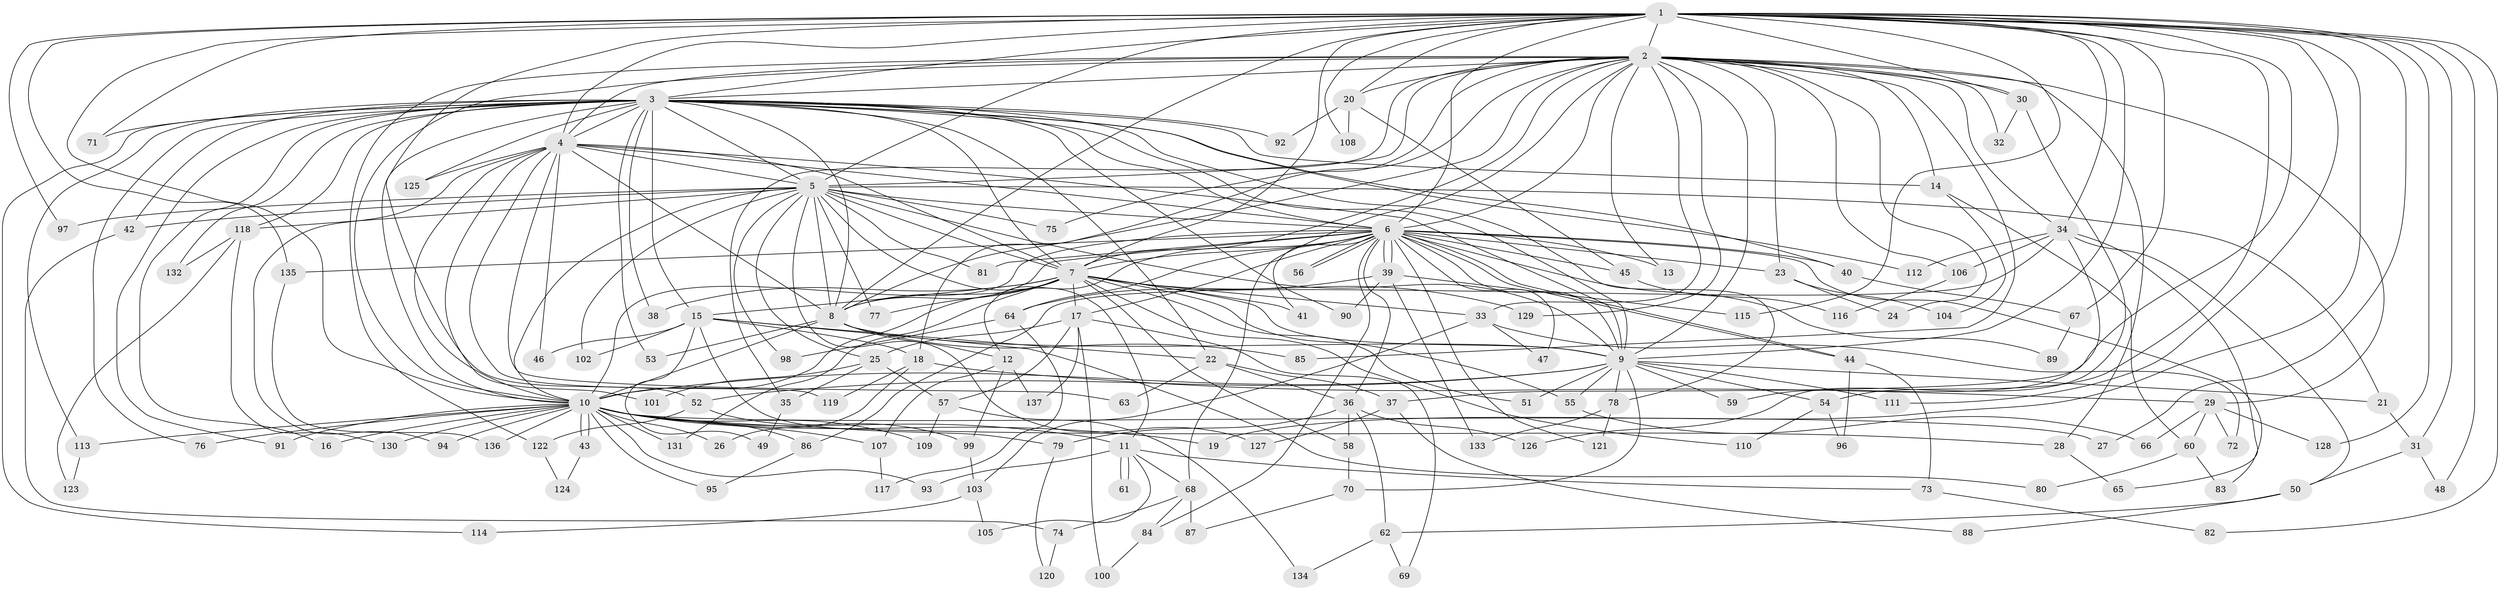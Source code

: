 // coarse degree distribution, {24: 0.012195121951219513, 25: 0.012195121951219513, 29: 0.024390243902439025, 14: 0.012195121951219513, 22: 0.012195121951219513, 35: 0.012195121951219513, 19: 0.012195121951219513, 12: 0.012195121951219513, 18: 0.012195121951219513, 11: 0.012195121951219513, 5: 0.036585365853658534, 2: 0.4634146341463415, 9: 0.024390243902439025, 7: 0.024390243902439025, 10: 0.012195121951219513, 4: 0.13414634146341464, 3: 0.15853658536585366, 6: 0.012195121951219513}
// Generated by graph-tools (version 1.1) at 2025/17/03/04/25 18:17:37]
// undirected, 137 vertices, 299 edges
graph export_dot {
graph [start="1"]
  node [color=gray90,style=filled];
  1;
  2;
  3;
  4;
  5;
  6;
  7;
  8;
  9;
  10;
  11;
  12;
  13;
  14;
  15;
  16;
  17;
  18;
  19;
  20;
  21;
  22;
  23;
  24;
  25;
  26;
  27;
  28;
  29;
  30;
  31;
  32;
  33;
  34;
  35;
  36;
  37;
  38;
  39;
  40;
  41;
  42;
  43;
  44;
  45;
  46;
  47;
  48;
  49;
  50;
  51;
  52;
  53;
  54;
  55;
  56;
  57;
  58;
  59;
  60;
  61;
  62;
  63;
  64;
  65;
  66;
  67;
  68;
  69;
  70;
  71;
  72;
  73;
  74;
  75;
  76;
  77;
  78;
  79;
  80;
  81;
  82;
  83;
  84;
  85;
  86;
  87;
  88;
  89;
  90;
  91;
  92;
  93;
  94;
  95;
  96;
  97;
  98;
  99;
  100;
  101;
  102;
  103;
  104;
  105;
  106;
  107;
  108;
  109;
  110;
  111;
  112;
  113;
  114;
  115;
  116;
  117;
  118;
  119;
  120;
  121;
  122;
  123;
  124;
  125;
  126;
  127;
  128;
  129;
  130;
  131;
  132;
  133;
  134;
  135;
  136;
  137;
  1 -- 2;
  1 -- 3;
  1 -- 4;
  1 -- 5;
  1 -- 6;
  1 -- 7;
  1 -- 8;
  1 -- 9;
  1 -- 10;
  1 -- 19;
  1 -- 20;
  1 -- 27;
  1 -- 30;
  1 -- 31;
  1 -- 34;
  1 -- 37;
  1 -- 48;
  1 -- 52;
  1 -- 54;
  1 -- 67;
  1 -- 71;
  1 -- 82;
  1 -- 97;
  1 -- 108;
  1 -- 111;
  1 -- 115;
  1 -- 128;
  1 -- 135;
  2 -- 3;
  2 -- 4;
  2 -- 5;
  2 -- 6;
  2 -- 7;
  2 -- 8;
  2 -- 9;
  2 -- 10;
  2 -- 13;
  2 -- 14;
  2 -- 18;
  2 -- 20;
  2 -- 23;
  2 -- 24;
  2 -- 28;
  2 -- 29;
  2 -- 30;
  2 -- 32;
  2 -- 33;
  2 -- 34;
  2 -- 35;
  2 -- 68;
  2 -- 75;
  2 -- 85;
  2 -- 106;
  2 -- 122;
  2 -- 129;
  3 -- 4;
  3 -- 5;
  3 -- 6;
  3 -- 7;
  3 -- 8;
  3 -- 9;
  3 -- 10;
  3 -- 14;
  3 -- 15;
  3 -- 16;
  3 -- 22;
  3 -- 38;
  3 -- 40;
  3 -- 42;
  3 -- 53;
  3 -- 71;
  3 -- 76;
  3 -- 78;
  3 -- 90;
  3 -- 91;
  3 -- 92;
  3 -- 112;
  3 -- 113;
  3 -- 114;
  3 -- 118;
  3 -- 125;
  3 -- 132;
  4 -- 5;
  4 -- 6;
  4 -- 7;
  4 -- 8;
  4 -- 9;
  4 -- 10;
  4 -- 46;
  4 -- 63;
  4 -- 94;
  4 -- 101;
  4 -- 119;
  4 -- 125;
  5 -- 6;
  5 -- 7;
  5 -- 8;
  5 -- 9;
  5 -- 10;
  5 -- 11;
  5 -- 21;
  5 -- 25;
  5 -- 42;
  5 -- 75;
  5 -- 77;
  5 -- 81;
  5 -- 97;
  5 -- 98;
  5 -- 102;
  5 -- 118;
  5 -- 127;
  6 -- 7;
  6 -- 8;
  6 -- 9;
  6 -- 10;
  6 -- 12;
  6 -- 13;
  6 -- 17;
  6 -- 23;
  6 -- 36;
  6 -- 39;
  6 -- 39;
  6 -- 40;
  6 -- 41;
  6 -- 44;
  6 -- 44;
  6 -- 45;
  6 -- 47;
  6 -- 56;
  6 -- 56;
  6 -- 64;
  6 -- 81;
  6 -- 83;
  6 -- 84;
  6 -- 89;
  6 -- 121;
  6 -- 135;
  7 -- 8;
  7 -- 9;
  7 -- 10;
  7 -- 15;
  7 -- 17;
  7 -- 33;
  7 -- 38;
  7 -- 41;
  7 -- 51;
  7 -- 55;
  7 -- 58;
  7 -- 77;
  7 -- 110;
  7 -- 129;
  7 -- 131;
  8 -- 9;
  8 -- 10;
  8 -- 12;
  8 -- 53;
  8 -- 85;
  9 -- 10;
  9 -- 21;
  9 -- 51;
  9 -- 52;
  9 -- 54;
  9 -- 55;
  9 -- 59;
  9 -- 70;
  9 -- 78;
  9 -- 111;
  10 -- 11;
  10 -- 16;
  10 -- 19;
  10 -- 26;
  10 -- 27;
  10 -- 28;
  10 -- 43;
  10 -- 43;
  10 -- 76;
  10 -- 86;
  10 -- 91;
  10 -- 93;
  10 -- 94;
  10 -- 95;
  10 -- 107;
  10 -- 109;
  10 -- 113;
  10 -- 130;
  10 -- 131;
  10 -- 136;
  11 -- 61;
  11 -- 61;
  11 -- 68;
  11 -- 73;
  11 -- 93;
  11 -- 105;
  12 -- 99;
  12 -- 107;
  12 -- 137;
  14 -- 60;
  14 -- 104;
  15 -- 18;
  15 -- 22;
  15 -- 46;
  15 -- 49;
  15 -- 79;
  15 -- 80;
  15 -- 102;
  17 -- 25;
  17 -- 57;
  17 -- 69;
  17 -- 100;
  17 -- 137;
  18 -- 26;
  18 -- 29;
  18 -- 119;
  20 -- 45;
  20 -- 92;
  20 -- 108;
  21 -- 31;
  22 -- 36;
  22 -- 37;
  22 -- 63;
  23 -- 24;
  23 -- 104;
  25 -- 35;
  25 -- 57;
  25 -- 101;
  28 -- 65;
  29 -- 60;
  29 -- 66;
  29 -- 72;
  29 -- 128;
  30 -- 32;
  30 -- 126;
  31 -- 48;
  31 -- 50;
  33 -- 47;
  33 -- 72;
  33 -- 103;
  34 -- 50;
  34 -- 59;
  34 -- 65;
  34 -- 86;
  34 -- 106;
  34 -- 112;
  35 -- 49;
  36 -- 58;
  36 -- 62;
  36 -- 79;
  36 -- 126;
  37 -- 88;
  37 -- 127;
  39 -- 64;
  39 -- 90;
  39 -- 115;
  39 -- 133;
  40 -- 67;
  42 -- 74;
  43 -- 124;
  44 -- 73;
  44 -- 96;
  45 -- 116;
  50 -- 62;
  50 -- 88;
  52 -- 99;
  52 -- 122;
  54 -- 96;
  54 -- 110;
  55 -- 66;
  57 -- 109;
  57 -- 134;
  58 -- 70;
  60 -- 80;
  60 -- 83;
  62 -- 69;
  62 -- 134;
  64 -- 98;
  64 -- 117;
  67 -- 89;
  68 -- 74;
  68 -- 84;
  68 -- 87;
  70 -- 87;
  73 -- 82;
  74 -- 120;
  78 -- 121;
  78 -- 133;
  79 -- 120;
  84 -- 100;
  86 -- 95;
  99 -- 103;
  103 -- 105;
  103 -- 114;
  106 -- 116;
  107 -- 117;
  113 -- 123;
  118 -- 123;
  118 -- 130;
  118 -- 132;
  122 -- 124;
  135 -- 136;
}

